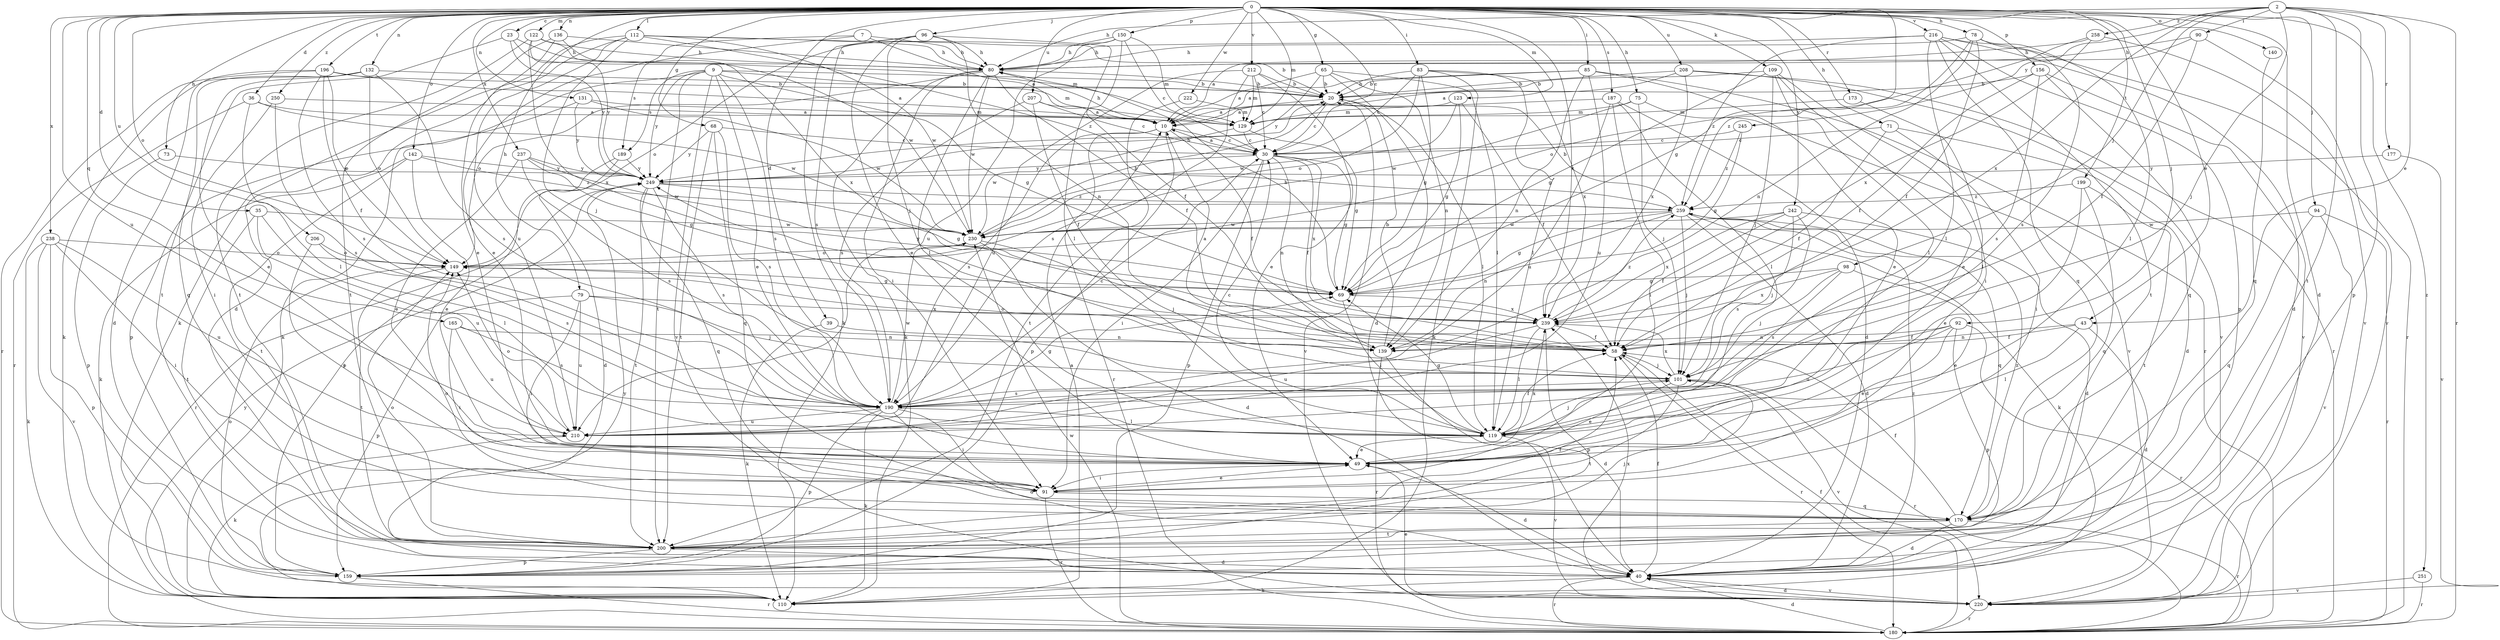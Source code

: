 strict digraph  {
0;
2;
7;
9;
10;
20;
23;
30;
35;
36;
39;
40;
43;
49;
58;
65;
68;
69;
71;
73;
75;
78;
79;
80;
83;
85;
90;
91;
92;
94;
96;
98;
101;
109;
110;
112;
119;
122;
123;
129;
131;
132;
136;
139;
140;
142;
149;
150;
156;
159;
165;
170;
173;
177;
180;
187;
189;
190;
196;
199;
200;
206;
207;
208;
210;
212;
216;
220;
222;
230;
237;
238;
239;
242;
245;
249;
250;
251;
258;
259;
0 -> 23  [label=c];
0 -> 30  [label=c];
0 -> 35  [label=d];
0 -> 36  [label=d];
0 -> 39  [label=d];
0 -> 40  [label=d];
0 -> 43  [label=e];
0 -> 65  [label=g];
0 -> 68  [label=g];
0 -> 69  [label=g];
0 -> 71  [label=h];
0 -> 73  [label=h];
0 -> 75  [label=h];
0 -> 78  [label=h];
0 -> 79  [label=h];
0 -> 83  [label=i];
0 -> 85  [label=i];
0 -> 92  [label=j];
0 -> 94  [label=j];
0 -> 96  [label=j];
0 -> 109  [label=k];
0 -> 112  [label=l];
0 -> 122  [label=m];
0 -> 123  [label=m];
0 -> 129  [label=m];
0 -> 131  [label=n];
0 -> 132  [label=n];
0 -> 136  [label=n];
0 -> 140  [label=o];
0 -> 142  [label=o];
0 -> 149  [label=o];
0 -> 150  [label=p];
0 -> 156  [label=p];
0 -> 165  [label=q];
0 -> 173  [label=r];
0 -> 187  [label=s];
0 -> 196  [label=t];
0 -> 199  [label=t];
0 -> 206  [label=u];
0 -> 207  [label=u];
0 -> 208  [label=u];
0 -> 210  [label=u];
0 -> 212  [label=v];
0 -> 216  [label=v];
0 -> 222  [label=w];
0 -> 237  [label=x];
0 -> 238  [label=x];
0 -> 239  [label=x];
0 -> 242  [label=y];
0 -> 250  [label=z];
0 -> 251  [label=z];
2 -> 43  [label=e];
2 -> 80  [label=h];
2 -> 90  [label=i];
2 -> 98  [label=j];
2 -> 101  [label=j];
2 -> 159  [label=p];
2 -> 177  [label=r];
2 -> 180  [label=r];
2 -> 200  [label=t];
2 -> 239  [label=x];
2 -> 245  [label=y];
2 -> 258  [label=z];
7 -> 10  [label=a];
7 -> 49  [label=e];
7 -> 80  [label=h];
7 -> 189  [label=s];
9 -> 20  [label=b];
9 -> 49  [label=e];
9 -> 69  [label=g];
9 -> 110  [label=k];
9 -> 129  [label=m];
9 -> 189  [label=s];
9 -> 190  [label=s];
9 -> 200  [label=t];
9 -> 220  [label=v];
9 -> 249  [label=y];
10 -> 30  [label=c];
10 -> 58  [label=f];
10 -> 80  [label=h];
10 -> 159  [label=p];
10 -> 180  [label=r];
10 -> 190  [label=s];
20 -> 10  [label=a];
20 -> 30  [label=c];
20 -> 119  [label=l];
20 -> 220  [label=v];
23 -> 80  [label=h];
23 -> 129  [label=m];
23 -> 200  [label=t];
23 -> 249  [label=y];
30 -> 10  [label=a];
30 -> 58  [label=f];
30 -> 69  [label=g];
30 -> 91  [label=i];
30 -> 139  [label=n];
30 -> 159  [label=p];
30 -> 239  [label=x];
30 -> 249  [label=y];
35 -> 119  [label=l];
35 -> 200  [label=t];
35 -> 210  [label=u];
35 -> 230  [label=w];
36 -> 10  [label=a];
36 -> 119  [label=l];
36 -> 180  [label=r];
36 -> 230  [label=w];
39 -> 110  [label=k];
39 -> 139  [label=n];
40 -> 58  [label=f];
40 -> 110  [label=k];
40 -> 180  [label=r];
40 -> 220  [label=v];
40 -> 259  [label=z];
43 -> 40  [label=d];
43 -> 58  [label=f];
43 -> 119  [label=l];
43 -> 139  [label=n];
49 -> 40  [label=d];
49 -> 91  [label=i];
49 -> 239  [label=x];
58 -> 101  [label=j];
58 -> 149  [label=o];
58 -> 180  [label=r];
65 -> 10  [label=a];
65 -> 20  [label=b];
65 -> 40  [label=d];
65 -> 119  [label=l];
65 -> 139  [label=n];
65 -> 249  [label=y];
68 -> 30  [label=c];
68 -> 170  [label=q];
68 -> 190  [label=s];
68 -> 200  [label=t];
68 -> 249  [label=y];
69 -> 80  [label=h];
69 -> 119  [label=l];
69 -> 239  [label=x];
69 -> 249  [label=y];
71 -> 30  [label=c];
71 -> 40  [label=d];
71 -> 58  [label=f];
71 -> 91  [label=i];
73 -> 159  [label=p];
73 -> 249  [label=y];
75 -> 101  [label=j];
75 -> 129  [label=m];
75 -> 220  [label=v];
75 -> 230  [label=w];
78 -> 58  [label=f];
78 -> 80  [label=h];
78 -> 119  [label=l];
78 -> 139  [label=n];
78 -> 190  [label=s];
78 -> 259  [label=z];
79 -> 91  [label=i];
79 -> 101  [label=j];
79 -> 159  [label=p];
79 -> 210  [label=u];
79 -> 239  [label=x];
80 -> 20  [label=b];
80 -> 58  [label=f];
80 -> 91  [label=i];
80 -> 110  [label=k];
80 -> 119  [label=l];
80 -> 149  [label=o];
80 -> 230  [label=w];
83 -> 20  [label=b];
83 -> 30  [label=c];
83 -> 69  [label=g];
83 -> 110  [label=k];
83 -> 119  [label=l];
83 -> 149  [label=o];
83 -> 239  [label=x];
85 -> 10  [label=a];
85 -> 20  [label=b];
85 -> 49  [label=e];
85 -> 139  [label=n];
85 -> 180  [label=r];
85 -> 210  [label=u];
90 -> 10  [label=a];
90 -> 58  [label=f];
90 -> 80  [label=h];
90 -> 220  [label=v];
91 -> 49  [label=e];
91 -> 170  [label=q];
91 -> 180  [label=r];
92 -> 49  [label=e];
92 -> 58  [label=f];
92 -> 139  [label=n];
92 -> 159  [label=p];
92 -> 180  [label=r];
92 -> 210  [label=u];
94 -> 170  [label=q];
94 -> 180  [label=r];
94 -> 220  [label=v];
94 -> 230  [label=w];
96 -> 49  [label=e];
96 -> 58  [label=f];
96 -> 80  [label=h];
96 -> 101  [label=j];
96 -> 110  [label=k];
96 -> 139  [label=n];
96 -> 190  [label=s];
98 -> 49  [label=e];
98 -> 69  [label=g];
98 -> 101  [label=j];
98 -> 190  [label=s];
98 -> 239  [label=x];
101 -> 49  [label=e];
101 -> 180  [label=r];
101 -> 190  [label=s];
101 -> 200  [label=t];
101 -> 220  [label=v];
101 -> 239  [label=x];
109 -> 20  [label=b];
109 -> 49  [label=e];
109 -> 69  [label=g];
109 -> 91  [label=i];
109 -> 101  [label=j];
109 -> 119  [label=l];
110 -> 10  [label=a];
110 -> 249  [label=y];
112 -> 20  [label=b];
112 -> 40  [label=d];
112 -> 80  [label=h];
112 -> 101  [label=j];
112 -> 110  [label=k];
112 -> 210  [label=u];
112 -> 230  [label=w];
112 -> 259  [label=z];
119 -> 30  [label=c];
119 -> 49  [label=e];
119 -> 58  [label=f];
119 -> 69  [label=g];
119 -> 101  [label=j];
119 -> 220  [label=v];
122 -> 80  [label=h];
122 -> 200  [label=t];
122 -> 230  [label=w];
122 -> 239  [label=x];
122 -> 249  [label=y];
123 -> 10  [label=a];
123 -> 58  [label=f];
123 -> 69  [label=g];
123 -> 230  [label=w];
129 -> 30  [label=c];
129 -> 69  [label=g];
129 -> 230  [label=w];
131 -> 129  [label=m];
131 -> 159  [label=p];
131 -> 230  [label=w];
131 -> 249  [label=y];
132 -> 20  [label=b];
132 -> 49  [label=e];
132 -> 110  [label=k];
132 -> 149  [label=o];
132 -> 170  [label=q];
132 -> 190  [label=s];
136 -> 49  [label=e];
136 -> 80  [label=h];
136 -> 200  [label=t];
136 -> 239  [label=x];
139 -> 10  [label=a];
139 -> 20  [label=b];
139 -> 40  [label=d];
139 -> 180  [label=r];
140 -> 170  [label=q];
142 -> 49  [label=e];
142 -> 110  [label=k];
142 -> 200  [label=t];
142 -> 249  [label=y];
142 -> 259  [label=z];
149 -> 69  [label=g];
149 -> 200  [label=t];
150 -> 30  [label=c];
150 -> 80  [label=h];
150 -> 119  [label=l];
150 -> 129  [label=m];
150 -> 149  [label=o];
150 -> 210  [label=u];
156 -> 20  [label=b];
156 -> 58  [label=f];
156 -> 170  [label=q];
156 -> 190  [label=s];
156 -> 220  [label=v];
159 -> 149  [label=o];
159 -> 180  [label=r];
165 -> 91  [label=i];
165 -> 139  [label=n];
165 -> 190  [label=s];
165 -> 210  [label=u];
170 -> 40  [label=d];
170 -> 58  [label=f];
170 -> 149  [label=o];
170 -> 180  [label=r];
170 -> 200  [label=t];
170 -> 259  [label=z];
173 -> 119  [label=l];
173 -> 129  [label=m];
177 -> 220  [label=v];
177 -> 249  [label=y];
180 -> 40  [label=d];
180 -> 58  [label=f];
180 -> 230  [label=w];
180 -> 249  [label=y];
187 -> 40  [label=d];
187 -> 91  [label=i];
187 -> 119  [label=l];
187 -> 129  [label=m];
187 -> 210  [label=u];
189 -> 40  [label=d];
189 -> 159  [label=p];
189 -> 249  [label=y];
190 -> 30  [label=c];
190 -> 40  [label=d];
190 -> 69  [label=g];
190 -> 91  [label=i];
190 -> 110  [label=k];
190 -> 119  [label=l];
190 -> 159  [label=p];
190 -> 210  [label=u];
190 -> 230  [label=w];
196 -> 10  [label=a];
196 -> 20  [label=b];
196 -> 40  [label=d];
196 -> 58  [label=f];
196 -> 149  [label=o];
196 -> 180  [label=r];
196 -> 190  [label=s];
199 -> 49  [label=e];
199 -> 170  [label=q];
199 -> 200  [label=t];
199 -> 259  [label=z];
200 -> 40  [label=d];
200 -> 58  [label=f];
200 -> 101  [label=j];
200 -> 149  [label=o];
200 -> 159  [label=p];
206 -> 91  [label=i];
206 -> 149  [label=o];
206 -> 190  [label=s];
207 -> 10  [label=a];
207 -> 30  [label=c];
207 -> 58  [label=f];
207 -> 190  [label=s];
208 -> 10  [label=a];
208 -> 20  [label=b];
208 -> 180  [label=r];
208 -> 220  [label=v];
208 -> 239  [label=x];
210 -> 110  [label=k];
210 -> 149  [label=o];
212 -> 20  [label=b];
212 -> 30  [label=c];
212 -> 49  [label=e];
212 -> 129  [label=m];
212 -> 190  [label=s];
212 -> 210  [label=u];
216 -> 40  [label=d];
216 -> 80  [label=h];
216 -> 119  [label=l];
216 -> 159  [label=p];
216 -> 170  [label=q];
216 -> 180  [label=r];
216 -> 200  [label=t];
216 -> 259  [label=z];
220 -> 40  [label=d];
220 -> 49  [label=e];
220 -> 180  [label=r];
220 -> 239  [label=x];
222 -> 129  [label=m];
222 -> 200  [label=t];
230 -> 20  [label=b];
230 -> 40  [label=d];
230 -> 101  [label=j];
230 -> 149  [label=o];
237 -> 49  [label=e];
237 -> 69  [label=g];
237 -> 190  [label=s];
237 -> 230  [label=w];
237 -> 249  [label=y];
238 -> 91  [label=i];
238 -> 110  [label=k];
238 -> 149  [label=o];
238 -> 159  [label=p];
238 -> 210  [label=u];
238 -> 220  [label=v];
239 -> 58  [label=f];
239 -> 119  [label=l];
239 -> 159  [label=p];
239 -> 210  [label=u];
239 -> 259  [label=z];
242 -> 40  [label=d];
242 -> 58  [label=f];
242 -> 101  [label=j];
242 -> 190  [label=s];
242 -> 230  [label=w];
242 -> 239  [label=x];
245 -> 30  [label=c];
245 -> 69  [label=g];
245 -> 259  [label=z];
249 -> 20  [label=b];
249 -> 69  [label=g];
249 -> 170  [label=q];
249 -> 180  [label=r];
249 -> 190  [label=s];
249 -> 200  [label=t];
249 -> 259  [label=z];
250 -> 10  [label=a];
250 -> 91  [label=i];
250 -> 190  [label=s];
251 -> 180  [label=r];
251 -> 220  [label=v];
258 -> 80  [label=h];
258 -> 149  [label=o];
258 -> 220  [label=v];
258 -> 239  [label=x];
259 -> 20  [label=b];
259 -> 40  [label=d];
259 -> 69  [label=g];
259 -> 101  [label=j];
259 -> 110  [label=k];
259 -> 139  [label=n];
259 -> 170  [label=q];
259 -> 230  [label=w];
}
